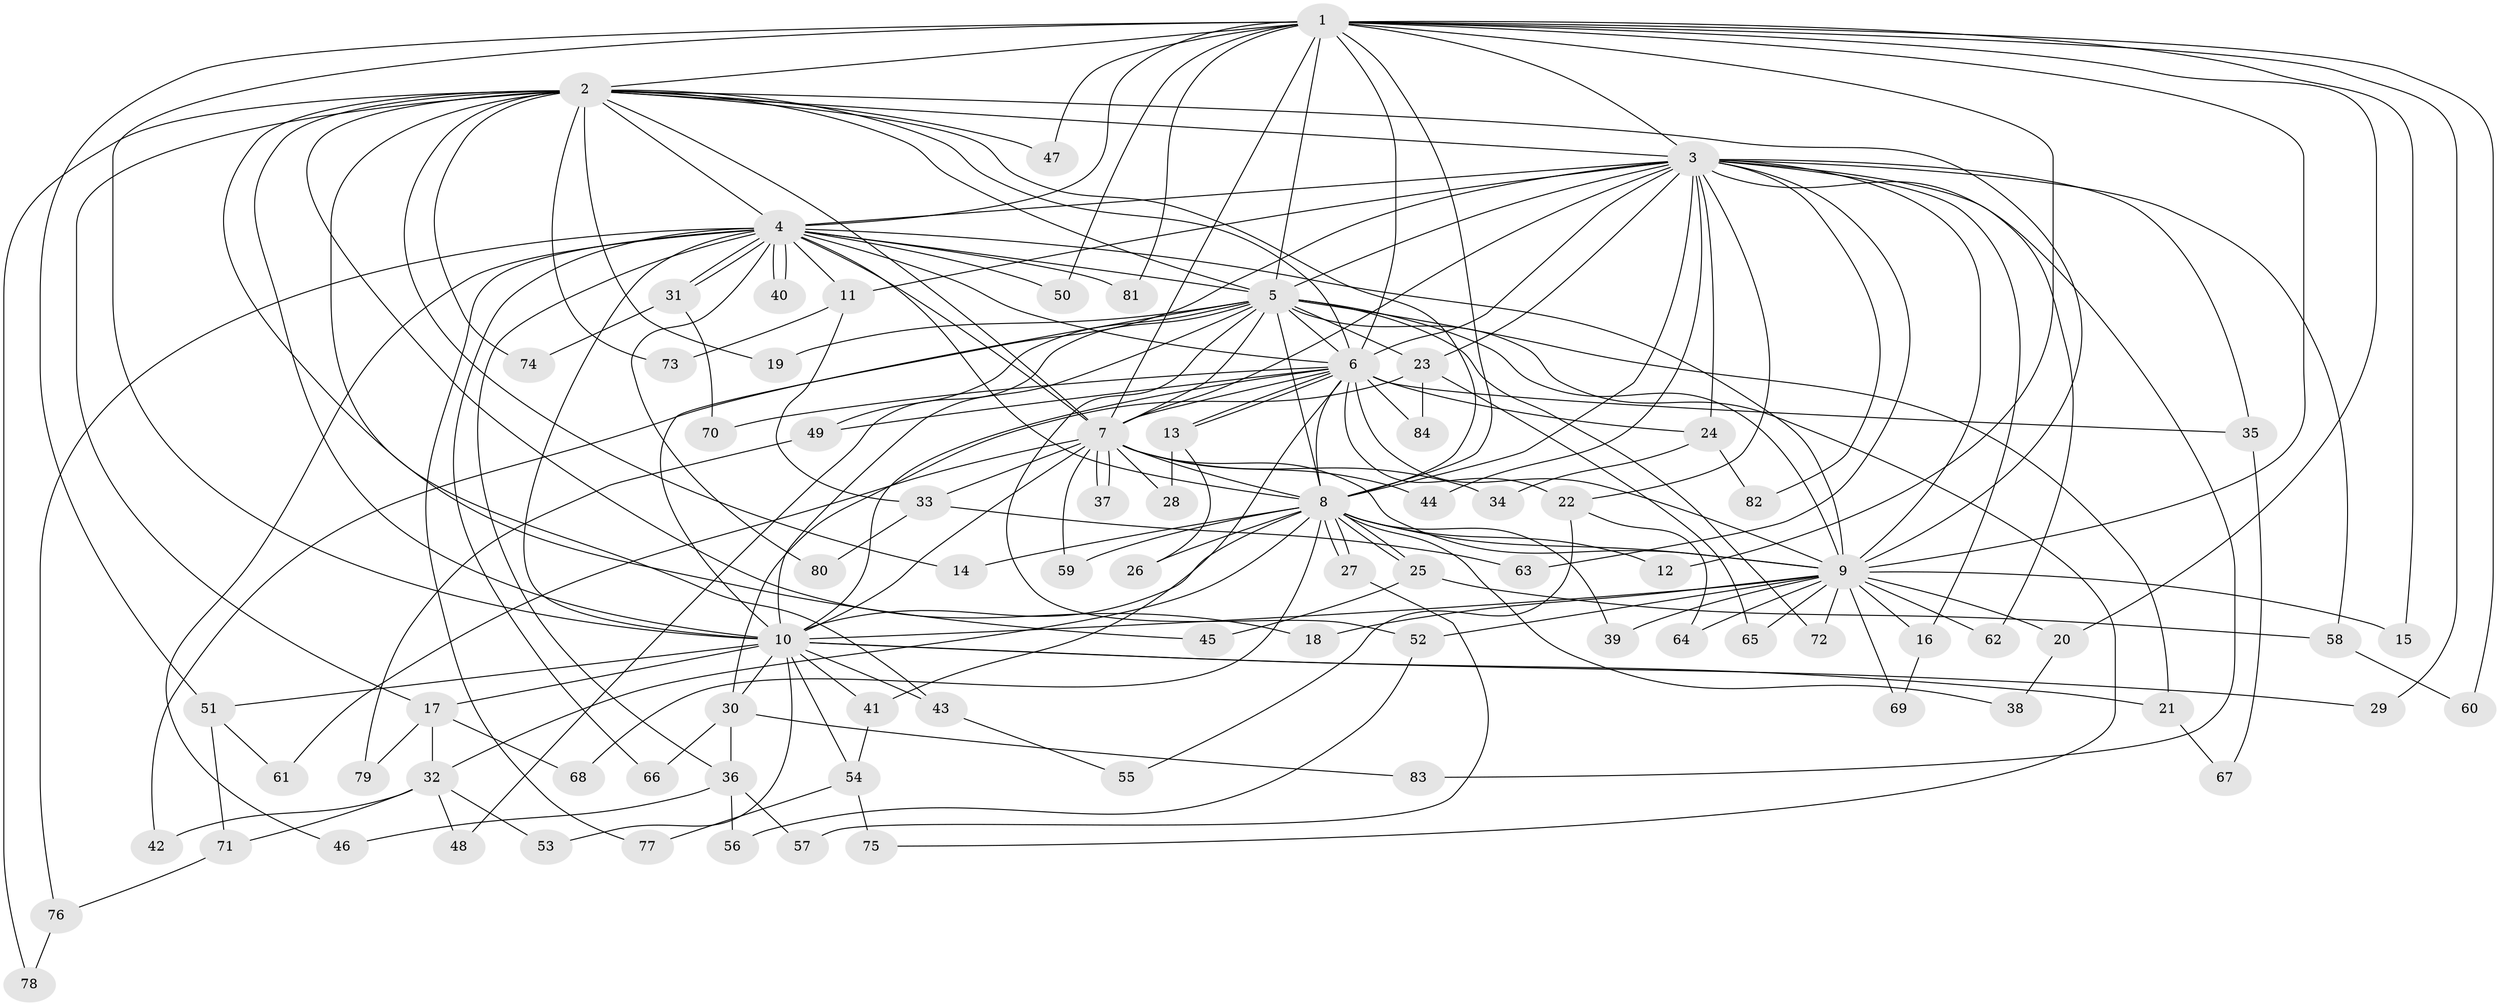 // Generated by graph-tools (version 1.1) at 2025/11/02/27/25 16:11:05]
// undirected, 84 vertices, 193 edges
graph export_dot {
graph [start="1"]
  node [color=gray90,style=filled];
  1;
  2;
  3;
  4;
  5;
  6;
  7;
  8;
  9;
  10;
  11;
  12;
  13;
  14;
  15;
  16;
  17;
  18;
  19;
  20;
  21;
  22;
  23;
  24;
  25;
  26;
  27;
  28;
  29;
  30;
  31;
  32;
  33;
  34;
  35;
  36;
  37;
  38;
  39;
  40;
  41;
  42;
  43;
  44;
  45;
  46;
  47;
  48;
  49;
  50;
  51;
  52;
  53;
  54;
  55;
  56;
  57;
  58;
  59;
  60;
  61;
  62;
  63;
  64;
  65;
  66;
  67;
  68;
  69;
  70;
  71;
  72;
  73;
  74;
  75;
  76;
  77;
  78;
  79;
  80;
  81;
  82;
  83;
  84;
  1 -- 2;
  1 -- 3;
  1 -- 4;
  1 -- 5;
  1 -- 6;
  1 -- 7;
  1 -- 8;
  1 -- 9;
  1 -- 10;
  1 -- 12;
  1 -- 15;
  1 -- 20;
  1 -- 29;
  1 -- 47;
  1 -- 50;
  1 -- 51;
  1 -- 60;
  1 -- 81;
  2 -- 3;
  2 -- 4;
  2 -- 5;
  2 -- 6;
  2 -- 7;
  2 -- 8;
  2 -- 9;
  2 -- 10;
  2 -- 14;
  2 -- 17;
  2 -- 18;
  2 -- 19;
  2 -- 43;
  2 -- 45;
  2 -- 47;
  2 -- 73;
  2 -- 74;
  2 -- 78;
  3 -- 4;
  3 -- 5;
  3 -- 6;
  3 -- 7;
  3 -- 8;
  3 -- 9;
  3 -- 10;
  3 -- 11;
  3 -- 16;
  3 -- 22;
  3 -- 23;
  3 -- 24;
  3 -- 35;
  3 -- 44;
  3 -- 58;
  3 -- 62;
  3 -- 63;
  3 -- 82;
  3 -- 83;
  4 -- 5;
  4 -- 6;
  4 -- 7;
  4 -- 8;
  4 -- 9;
  4 -- 10;
  4 -- 11;
  4 -- 31;
  4 -- 31;
  4 -- 36;
  4 -- 40;
  4 -- 40;
  4 -- 46;
  4 -- 50;
  4 -- 66;
  4 -- 76;
  4 -- 77;
  4 -- 80;
  4 -- 81;
  5 -- 6;
  5 -- 7;
  5 -- 8;
  5 -- 9;
  5 -- 10;
  5 -- 19;
  5 -- 21;
  5 -- 23;
  5 -- 42;
  5 -- 48;
  5 -- 49;
  5 -- 52;
  5 -- 72;
  5 -- 75;
  6 -- 7;
  6 -- 8;
  6 -- 9;
  6 -- 10;
  6 -- 13;
  6 -- 13;
  6 -- 22;
  6 -- 24;
  6 -- 35;
  6 -- 41;
  6 -- 49;
  6 -- 70;
  6 -- 84;
  7 -- 8;
  7 -- 9;
  7 -- 10;
  7 -- 28;
  7 -- 33;
  7 -- 34;
  7 -- 37;
  7 -- 37;
  7 -- 44;
  7 -- 59;
  7 -- 61;
  8 -- 9;
  8 -- 10;
  8 -- 12;
  8 -- 14;
  8 -- 25;
  8 -- 25;
  8 -- 26;
  8 -- 27;
  8 -- 27;
  8 -- 32;
  8 -- 38;
  8 -- 39;
  8 -- 59;
  8 -- 68;
  9 -- 10;
  9 -- 15;
  9 -- 16;
  9 -- 18;
  9 -- 20;
  9 -- 39;
  9 -- 52;
  9 -- 62;
  9 -- 64;
  9 -- 65;
  9 -- 69;
  9 -- 72;
  10 -- 17;
  10 -- 21;
  10 -- 29;
  10 -- 30;
  10 -- 41;
  10 -- 43;
  10 -- 51;
  10 -- 53;
  10 -- 54;
  11 -- 33;
  11 -- 73;
  13 -- 26;
  13 -- 28;
  16 -- 69;
  17 -- 32;
  17 -- 68;
  17 -- 79;
  20 -- 38;
  21 -- 67;
  22 -- 55;
  22 -- 64;
  23 -- 30;
  23 -- 65;
  23 -- 84;
  24 -- 34;
  24 -- 82;
  25 -- 45;
  25 -- 58;
  27 -- 57;
  30 -- 36;
  30 -- 66;
  30 -- 83;
  31 -- 70;
  31 -- 74;
  32 -- 42;
  32 -- 48;
  32 -- 53;
  32 -- 71;
  33 -- 63;
  33 -- 80;
  35 -- 67;
  36 -- 46;
  36 -- 56;
  36 -- 57;
  41 -- 54;
  43 -- 55;
  49 -- 79;
  51 -- 61;
  51 -- 71;
  52 -- 56;
  54 -- 75;
  54 -- 77;
  58 -- 60;
  71 -- 76;
  76 -- 78;
}

